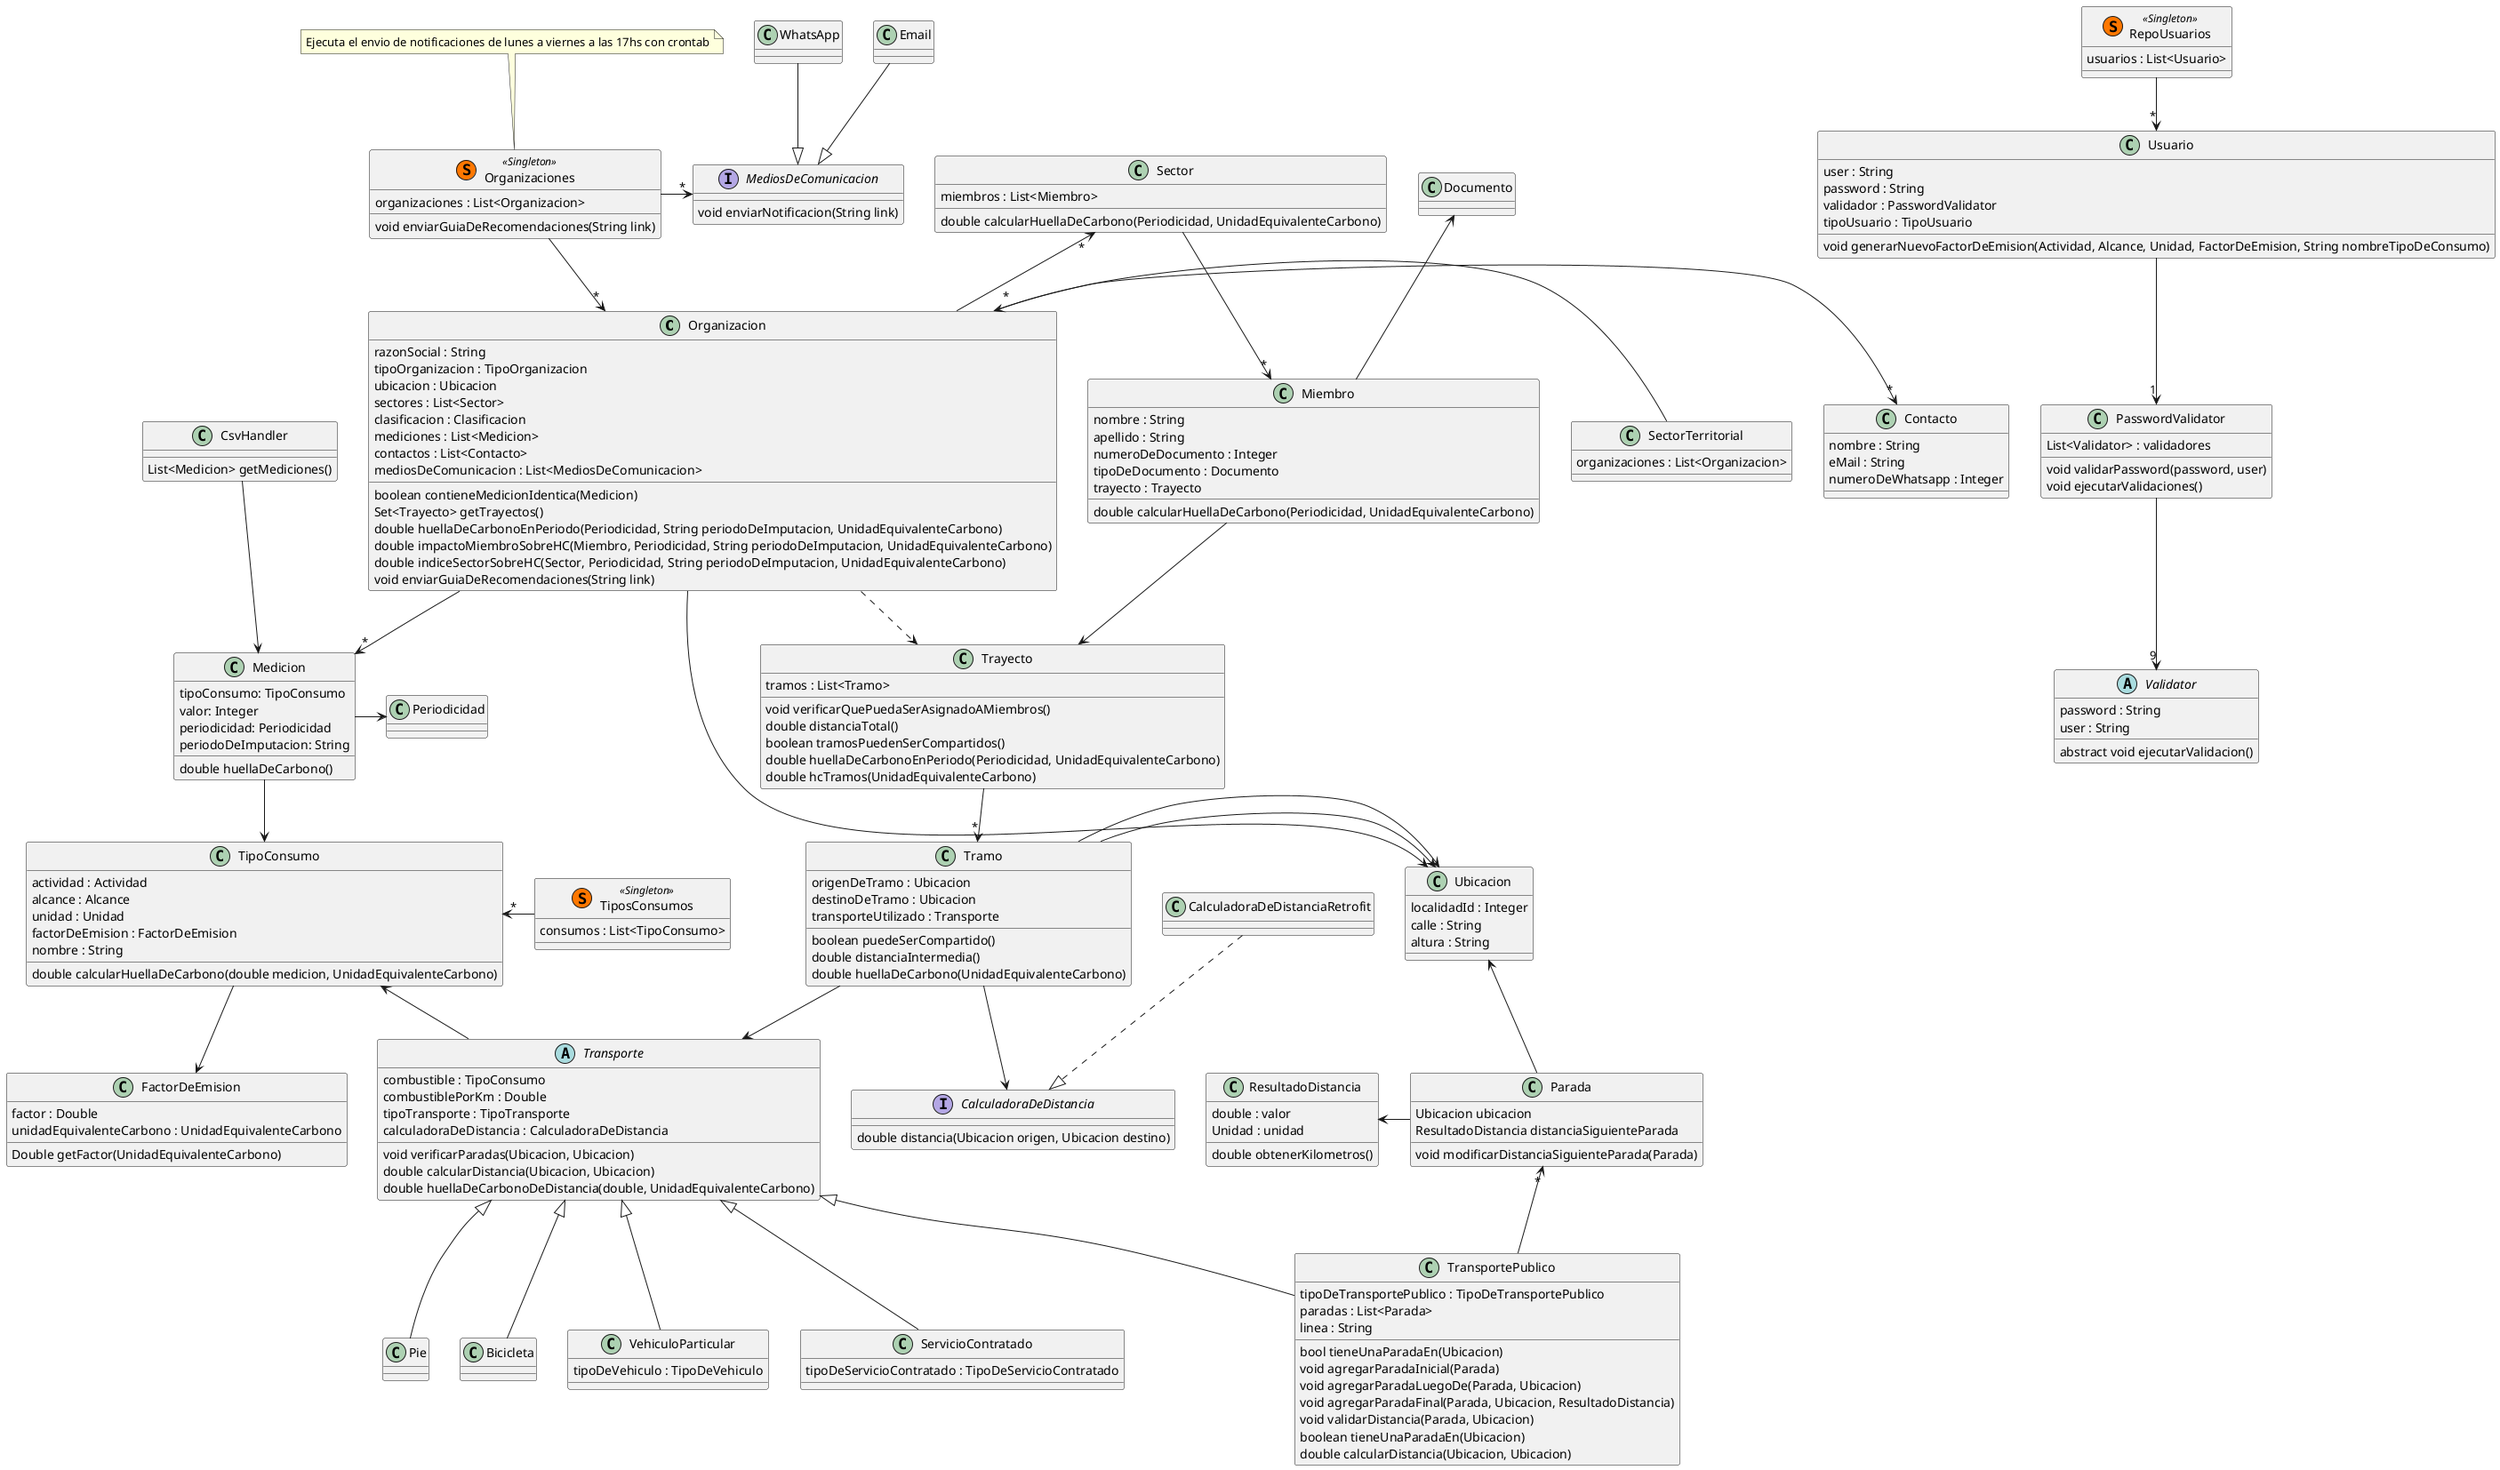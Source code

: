 @startuml TPA-3-Simplificado

class Organizacion {
  razonSocial : String
  tipoOrganizacion : TipoOrganizacion
  ubicacion : Ubicacion
  sectores : List<Sector>
  clasificacion : Clasificacion
  mediciones : List<Medicion>
  contactos : List<Contacto>
  mediosDeComunicacion : List<MediosDeComunicacion>
  boolean contieneMedicionIdentica(Medicion)
  Set<Trayecto> getTrayectos()
  double huellaDeCarbonoEnPeriodo(Periodicidad, String periodoDeImputacion, UnidadEquivalenteCarbono)
  double impactoMiembroSobreHC(Miembro, Periodicidad, String periodoDeImputacion, UnidadEquivalenteCarbono)
  double indiceSectorSobreHC(Sector, Periodicidad, String periodoDeImputacion, UnidadEquivalenteCarbono)
  void enviarGuiaDeRecomendaciones(String link)
}
' impactoMiembroSobreHC -> llamo a huellaDeCarbonoEnPeriodo, y calcularHuellaDeCarbono de Miembro,
' y divido el resultado para obtener el porcentaje 
' verificarQueSeanMiembros -> valida que en la lista de miembros todos pertenezcan a la organizacion
' asignarTrayectoA -> llama a verificarQueSeanMiembros para lista de miembros,
' y verificarQuePuedaSerAsignadoAMiembros para el trayecto, si pasan las validaciones,
' a todos los miembros de la lista se le asigna el trayecto

class Contacto {
  nombre : String
  eMail : String
  numeroDeWhatsapp : Integer
}

class Organizaciones <<(S,#FF7700) Singleton>> {
  organizaciones : List<Organizacion>
  void enviarGuiaDeRecomendaciones(String link)
}

Organizacion -right->"*" Contacto
Organizaciones -->"*" Organizacion
Organizaciones -right->"*" MediosDeComunicacion

interface MediosDeComunicacion {
  void enviarNotificacion(String link) 
}


MediosDeComunicacion <|-up- WhatsApp
MediosDeComunicacion <|-up- Email

class SectorTerritorial {
  organizaciones : List<Organizacion>
}

SectorTerritorial -left->"*" Organizacion

class TiposConsumos <<(S,#FF7700) Singleton>> {
  consumos : List<TipoConsumo>
}

' RepoTiposConsumos es singleton (repositorio de objetos)
TiposConsumos -left->"*" TipoConsumo

class TipoConsumo {
  actividad : Actividad
  alcance : Alcance
  unidad : Unidad
  factorDeEmision : FactorDeEmision
  nombre : String
  double calcularHuellaDeCarbono(double medicion, UnidadEquivalenteCarbono)
}
' void setFactorDeEmision(double)

class FactorDeEmision {
  factor : Double
  unidadEquivalenteCarbono : UnidadEquivalenteCarbono
  Double getFactor(UnidadEquivalenteCarbono)
}

class Medicion {
  tipoConsumo: TipoConsumo
  valor: Integer
  periodicidad: Periodicidad
  periodoDeImputacion: String
  double huellaDeCarbono()
}

class Ubicacion {
  localidadId : Integer
  calle : String
  altura : String
}

class Sector {
  miembros : List<Miembro>
  double calcularHuellaDeCarbono(Periodicidad, UnidadEquivalenteCarbono)
}

class Miembro {
  nombre : String
  apellido : String
  numeroDeDocumento : Integer
  tipoDeDocumento : Documento
  trayecto : Trayecto
  double calcularHuellaDeCarbono(Periodicidad, UnidadEquivalenteCarbono)
}

' Usamos strategy para los medios de transportes
abstract Transporte {
  combustible : TipoConsumo
  combustiblePorKm : Double
  tipoTransporte : TipoTransporte
  calculadoraDeDistancia : CalculadoraDeDistancia
  void verificarParadas(Ubicacion, Ubicacion)
  double calcularDistancia(Ubicacion, Ubicacion)
  double huellaDeCarbonoDeDistancia(double, UnidadEquivalenteCarbono)
}


class VehiculoParticular {
  tipoDeVehiculo : TipoDeVehiculo
}

class TransportePublico {
  tipoDeTransportePublico : TipoDeTransportePublico
  paradas : List<Parada>
  linea : String
  bool tieneUnaParadaEn(Ubicacion)
  void agregarParadaInicial(Parada)
  void agregarParadaLuegoDe(Parada, Ubicacion)
  void agregarParadaFinal(Parada, Ubicacion, ResultadoDistancia)
  void validarDistancia(Parada, Ubicacion)
  boolean tieneUnaParadaEn(Ubicacion)
  double calcularDistancia(Ubicacion, Ubicacion)
}

class ServicioContratado {
  tipoDeServicioContratado : TipoDeServicioContratado
}

' Se refiere a caminar o a bicicleta
class Pie {

}

class Bicicleta {

}


class Tramo {
  origenDeTramo : Ubicacion
  destinoDeTramo : Ubicacion
  transporteUtilizado : Transporte
  boolean puedeSerCompartido()
  double distanciaIntermedia()
  double huellaDeCarbono(UnidadEquivalenteCarbono)
}
' puedeSerCompartido -> valida que el tipo de transporte del tramo sea
' vehiculo particular o de servicio contratado

class Trayecto {
  tramos : List<Tramo>
  void verificarQuePuedaSerAsignadoAMiembros()
  double distanciaTotal()
  boolean tramosPuedenSerCompartidos()
  double huellaDeCarbonoEnPeriodo(Periodicidad, UnidadEquivalenteCarbono)
  double hcTramos(UnidadEquivalenteCarbono)
}
' verificarQuePuedaSerAsignadoAMiembros -> llama para cada tramo al validarTramoCompartido

interface CalculadoraDeDistancia {
  double distancia(Ubicacion origen, Ubicacion destino)
}

class CalculadoraDeDistanciaRetrofit {

}

class ResultadoDistancia {
  double : valor
  Unidad : unidad
  double obtenerKilometros()
}

class Parada {
  Ubicacion ubicacion
  ResultadoDistancia distanciaSiguienteParada
  void modificarDistanciaSiguienteParada(Parada)
}

class Usuario {
  user : String
  password : String
  validador : PasswordValidator 
  tipoUsuario : TipoUsuario
  void generarNuevoFactorDeEmision(Actividad, Alcance, Unidad, FactorDeEmision, String nombreTipoDeConsumo)
}

class RepoUsuarios <<(S,#FF7700) Singleton>> {
  usuarios : List<Usuario>
}

class PasswordValidator {
  List<Validator> : validadores
  void validarPassword(password, user)
  void ejecutarValidaciones()
}


abstract class Validator {
  password : String
  user : String
  abstract void ejecutarValidacion()
}

class CsvHandler {
  List<Medicion> getMediciones()
}

CsvHandler --> Medicion

RepoUsuarios --> "*" Usuario
Usuario -down->"1" PasswordValidator
PasswordValidator --> "9" Validator


Miembro "*"<-up- Sector
Organizacion -down-> Ubicacion
Organizacion -up->"*" Sector
Miembro -up-> Documento

Trayecto --> "*" Tramo
Trayecto <-left- Miembro
Tramo --> Transporte
Tramo -right-> Ubicacion
Tramo -right-> Ubicacion

TransportePublico -left->"*" Parada
TransportePublico -up-|> Transporte
VehiculoParticular -up-|> Transporte
Pie -up-|> Transporte
Bicicleta -up-|> Transporte
ServicioContratado -up-|> Transporte

Transporte -up-> TipoConsumo
TipoConsumo -down-> FactorDeEmision

Organizacion ..> Trayecto
Tramo --> CalculadoraDeDistancia
CalculadoraDeDistanciaRetrofit .down.|> CalculadoraDeDistancia

Organizacion -down->"*" Medicion
Medicion --> TipoConsumo
Medicion -right-> Periodicidad

Parada -left-> ResultadoDistancia
Parada -up-> Ubicacion

note top of Organizaciones
  Ejecuta el envio de notificaciones de lunes a viernes a las 17hs con crontab
end note

@enduml
